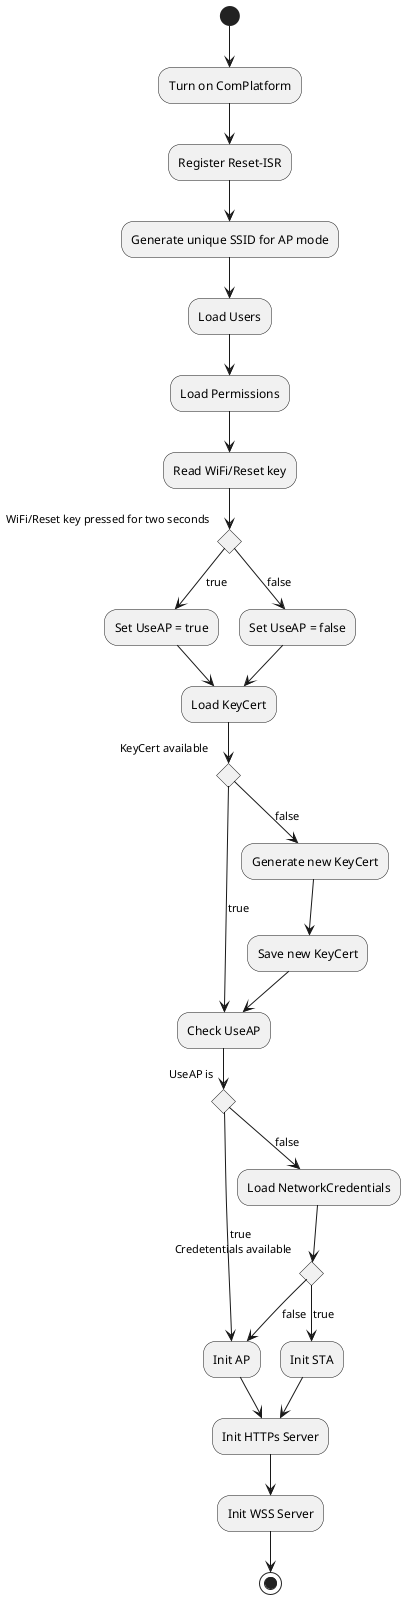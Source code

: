 @startuml
(*) --> "Turn on ComPlatform"
--> "Register Reset-ISR"
--> "Generate unique SSID for AP mode"
--> "Load Users"
--> "Load Permissions"
--> "Read WiFi/Reset key"

if "WiFi/Reset key pressed for two seconds" then
--> [true] "Set UseAP = true"
--> "Load KeyCert" as loadkeycert
else
--> [false] "Set UseAP = false"
--> loadkeycert
endif

if "KeyCert available" then
    --> [true] "Check UseAP"
else 
    --> [false] "Generate new KeyCert"
    --> "Save new KeyCert"
    --> "Check UseAP"
endif

if "UseAP is" then
    --> [true] "Init AP" as initap
else 
    --> [false] "Load NetworkCredentials"
    if "Credetentials available" then
        --> [true] "Init STA"
        --> "Init HTTPs Server"
    else 
        --> [false] initap
    endif
endif

--> "Init HTTPs Server"
--> "Init WSS Server"
--> (*)
@enduml